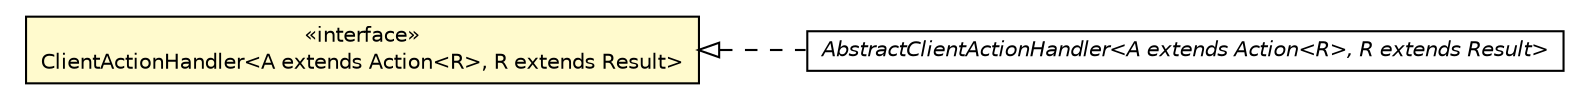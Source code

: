 #!/usr/local/bin/dot
#
# Class diagram 
# Generated by UMLGraph version R5_6-24-gf6e263 (http://www.umlgraph.org/)
#

digraph G {
	edge [fontname="Helvetica",fontsize=10,labelfontname="Helvetica",labelfontsize=10];
	node [fontname="Helvetica",fontsize=10,shape=plaintext];
	nodesep=0.25;
	ranksep=0.5;
	rankdir=LR;
	// com.gwtplatform.dispatch.client.actionhandler.ClientActionHandler<A extends com.gwtplatform.dispatch.shared.Action<R>, R extends com.gwtplatform.dispatch.shared.Result>
	c133055 [label=<<table title="com.gwtplatform.dispatch.client.actionhandler.ClientActionHandler" border="0" cellborder="1" cellspacing="0" cellpadding="2" port="p" bgcolor="lemonChiffon" href="./ClientActionHandler.html">
		<tr><td><table border="0" cellspacing="0" cellpadding="1">
<tr><td align="center" balign="center"> &#171;interface&#187; </td></tr>
<tr><td align="center" balign="center"> ClientActionHandler&lt;A extends Action&lt;R&gt;, R extends Result&gt; </td></tr>
		</table></td></tr>
		</table>>, URL="./ClientActionHandler.html", fontname="Helvetica", fontcolor="black", fontsize=10.0];
	// com.gwtplatform.dispatch.client.actionhandler.AbstractClientActionHandler<A extends com.gwtplatform.dispatch.shared.Action<R>, R extends com.gwtplatform.dispatch.shared.Result>
	c133056 [label=<<table title="com.gwtplatform.dispatch.client.actionhandler.AbstractClientActionHandler" border="0" cellborder="1" cellspacing="0" cellpadding="2" port="p" href="./AbstractClientActionHandler.html">
		<tr><td><table border="0" cellspacing="0" cellpadding="1">
<tr><td align="center" balign="center"><font face="Helvetica-Oblique"> AbstractClientActionHandler&lt;A extends Action&lt;R&gt;, R extends Result&gt; </font></td></tr>
		</table></td></tr>
		</table>>, URL="./AbstractClientActionHandler.html", fontname="Helvetica", fontcolor="black", fontsize=10.0];
	//com.gwtplatform.dispatch.client.actionhandler.AbstractClientActionHandler<A extends com.gwtplatform.dispatch.shared.Action<R>, R extends com.gwtplatform.dispatch.shared.Result> implements com.gwtplatform.dispatch.client.actionhandler.ClientActionHandler<A extends com.gwtplatform.dispatch.shared.Action<R>, R extends com.gwtplatform.dispatch.shared.Result>
	c133055:p -> c133056:p [dir=back,arrowtail=empty,style=dashed];
}

